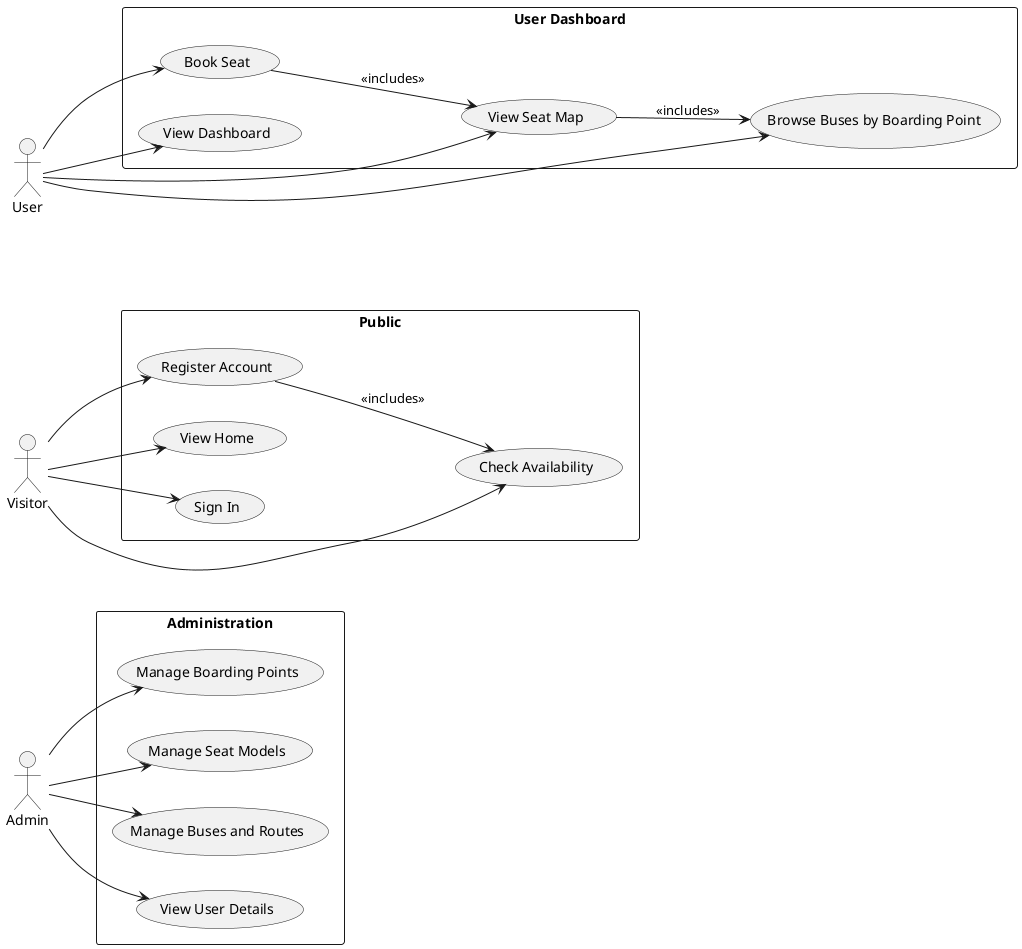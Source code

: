 @startuml
left to right direction

actor Admin
actor Visitor
actor User

rectangle "Administration" {
  Admin --> (Manage Boarding Points)
  Admin --> (Manage Seat Models)
  Admin --> (Manage Buses and Routes)
  Admin --> (View User Details)
}

rectangle "Public" {
  Visitor --> (Register Account)
  Visitor --> (Check Availability)
  Visitor --> (View Home)
  Visitor --> (Sign In)

  (Register Account) --> (Check Availability) : <<includes>>
}

rectangle "User Dashboard" {
  User --> (Book Seat)
  User --> (View Seat Map)
  User --> (Browse Buses by Boarding Point)
  User --> (View Dashboard)

  (Book Seat) --> (View Seat Map) : <<includes>>
  (View Seat Map) --> (Browse Buses by Boarding Point) : <<includes>>
}

@enduml
